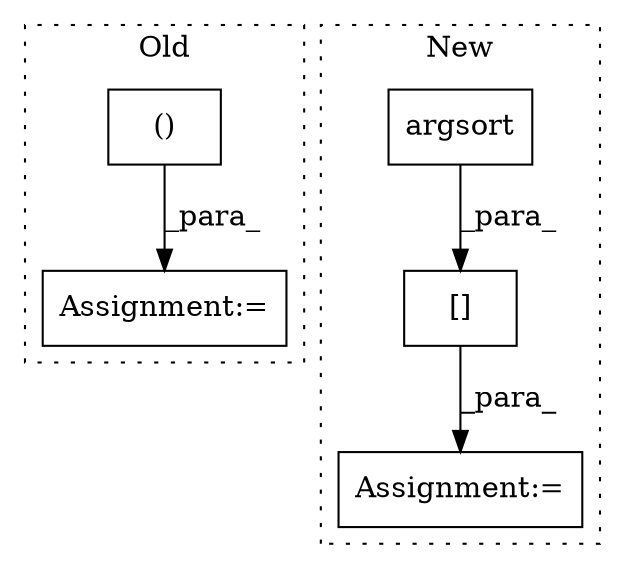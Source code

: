 digraph G {
subgraph cluster0 {
1 [label="()" a="106" s="1386" l="30" shape="box"];
5 [label="Assignment:=" a="7" s="1444" l="1" shape="box"];
label = "Old";
style="dotted";
}
subgraph cluster1 {
2 [label="argsort" a="32" s="1487" l="9" shape="box"];
3 [label="Assignment:=" a="7" s="1453" l="1" shape="box"];
4 [label="[]" a="2" s="1454,1496" l="16,1" shape="box"];
label = "New";
style="dotted";
}
1 -> 5 [label="_para_"];
2 -> 4 [label="_para_"];
4 -> 3 [label="_para_"];
}